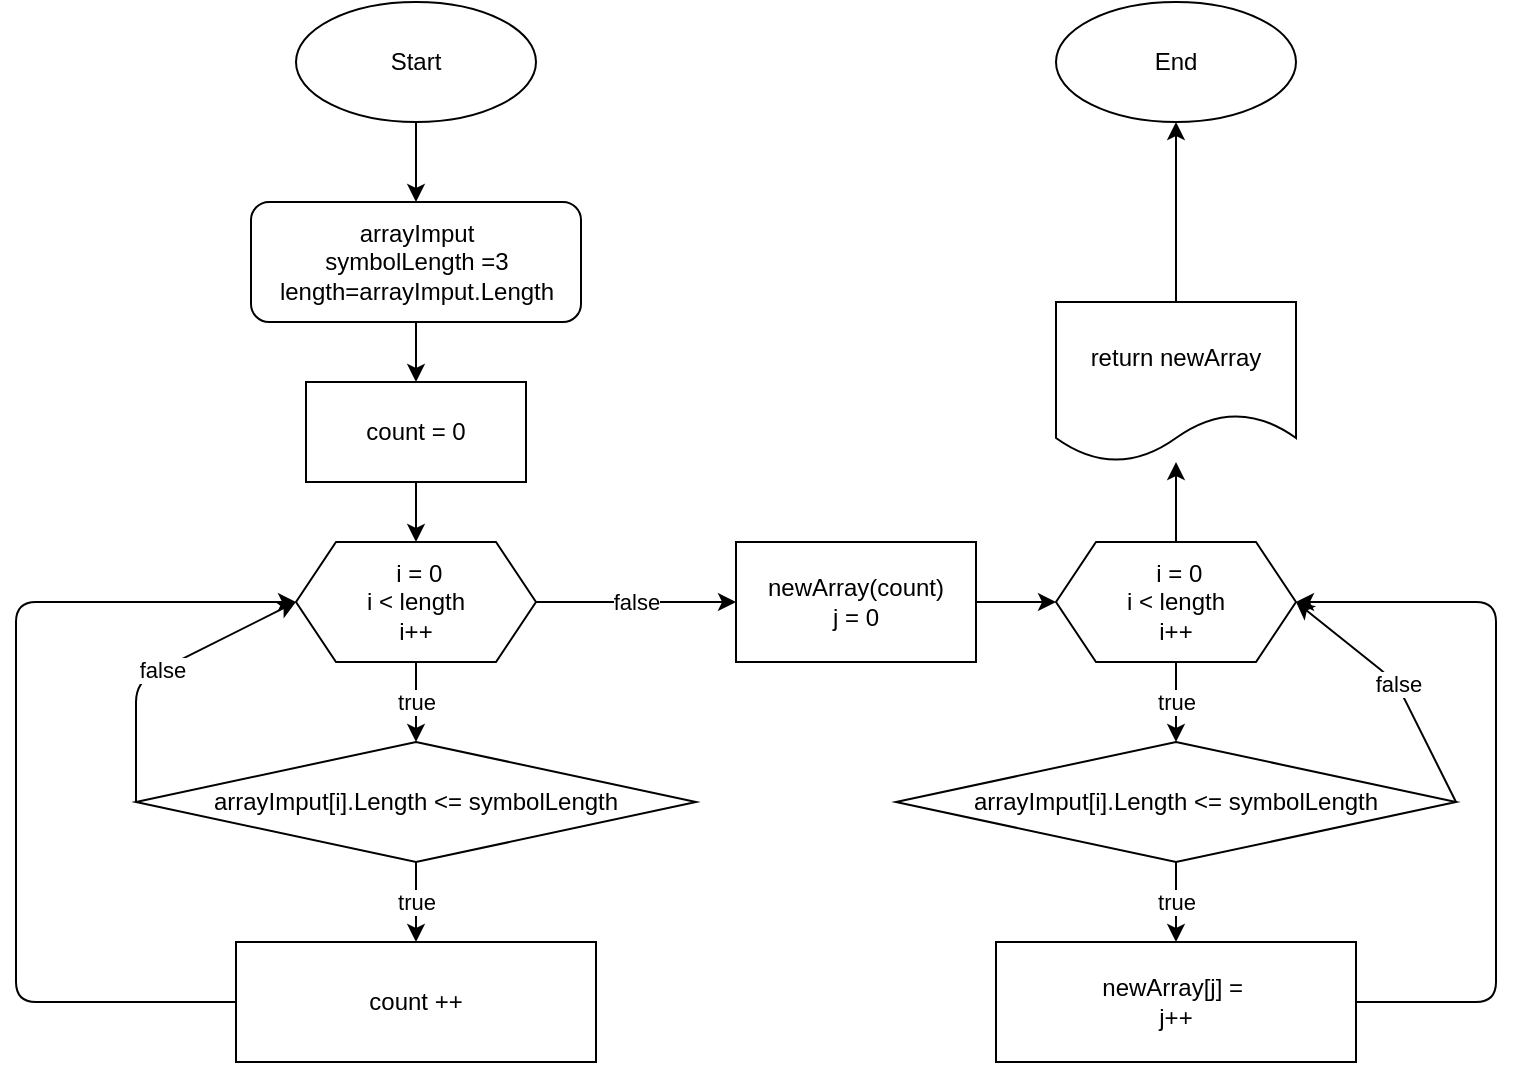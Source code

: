 <mxfile>
    <diagram id="_YZbjGjloOpqzTtBNfNJ" name="Страница 1">
        <mxGraphModel dx="1118" dy="560" grid="1" gridSize="10" guides="1" tooltips="1" connect="1" arrows="1" fold="1" page="1" pageScale="1" pageWidth="827" pageHeight="1169" math="0" shadow="0">
            <root>
                <mxCell id="0"/>
                <mxCell id="1" parent="0"/>
                <mxCell id="9" value="" style="edgeStyle=none;html=1;" edge="1" parent="1" source="2" target="3">
                    <mxGeometry relative="1" as="geometry"/>
                </mxCell>
                <mxCell id="2" value="Start" style="ellipse;whiteSpace=wrap;html=1;" vertex="1" parent="1">
                    <mxGeometry x="180" y="30" width="120" height="60" as="geometry"/>
                </mxCell>
                <mxCell id="24" value="" style="edgeStyle=none;html=1;" edge="1" parent="1" source="3" target="23">
                    <mxGeometry relative="1" as="geometry"/>
                </mxCell>
                <mxCell id="3" value="arrayImput&lt;br&gt;symbolLength =3&lt;br&gt;length=arrayImput.Length" style="rounded=1;whiteSpace=wrap;html=1;" vertex="1" parent="1">
                    <mxGeometry x="157.5" y="130" width="165" height="60" as="geometry"/>
                </mxCell>
                <mxCell id="11" value="true" style="edgeStyle=none;html=1;" edge="1" parent="1" target="5">
                    <mxGeometry relative="1" as="geometry">
                        <mxPoint x="240" y="360" as="sourcePoint"/>
                    </mxGeometry>
                </mxCell>
                <mxCell id="17" value="false" style="edgeStyle=none;html=1;exitX=1;exitY=0.5;exitDx=0;exitDy=0;" edge="1" parent="1" source="22">
                    <mxGeometry relative="1" as="geometry">
                        <mxPoint x="320" y="330" as="sourcePoint"/>
                        <mxPoint x="400" y="330" as="targetPoint"/>
                    </mxGeometry>
                </mxCell>
                <mxCell id="12" value="true" style="edgeStyle=none;html=1;" edge="1" parent="1" source="5" target="7">
                    <mxGeometry relative="1" as="geometry"/>
                </mxCell>
                <mxCell id="5" value="arrayImput[i].Length &amp;lt;= symbolLength" style="rhombus;whiteSpace=wrap;html=1;" vertex="1" parent="1">
                    <mxGeometry x="100" y="400" width="280" height="60" as="geometry"/>
                </mxCell>
                <mxCell id="7" value="count ++" style="rounded=0;whiteSpace=wrap;html=1;" vertex="1" parent="1">
                    <mxGeometry x="150" y="500" width="180" height="60" as="geometry"/>
                </mxCell>
                <mxCell id="15" value="false" style="endArrow=classic;html=1;exitX=0;exitY=0.5;exitDx=0;exitDy=0;entryX=0;entryY=0.5;entryDx=0;entryDy=0;" edge="1" parent="1" source="5" target="22">
                    <mxGeometry width="50" height="50" relative="1" as="geometry">
                        <mxPoint x="230" y="320" as="sourcePoint"/>
                        <mxPoint y="430" as="targetPoint"/>
                        <Array as="points">
                            <mxPoint x="100" y="370"/>
                        </Array>
                    </mxGeometry>
                </mxCell>
                <mxCell id="22" value="&amp;nbsp;i = 0&lt;br&gt;i &amp;lt; length&lt;br&gt;i++" style="shape=hexagon;perimeter=hexagonPerimeter2;whiteSpace=wrap;html=1;fixedSize=1;" vertex="1" parent="1">
                    <mxGeometry x="180" y="300" width="120" height="60" as="geometry"/>
                </mxCell>
                <mxCell id="25" value="" style="edgeStyle=none;html=1;" edge="1" parent="1" source="23" target="22">
                    <mxGeometry relative="1" as="geometry"/>
                </mxCell>
                <mxCell id="23" value="count = 0" style="rounded=0;whiteSpace=wrap;html=1;" vertex="1" parent="1">
                    <mxGeometry x="185" y="220" width="110" height="50" as="geometry"/>
                </mxCell>
                <mxCell id="26" value="" style="endArrow=classic;html=1;exitX=0;exitY=0.5;exitDx=0;exitDy=0;entryX=0;entryY=0.5;entryDx=0;entryDy=0;" edge="1" parent="1" source="7" target="22">
                    <mxGeometry width="50" height="50" relative="1" as="geometry">
                        <mxPoint x="60" y="520" as="sourcePoint"/>
                        <mxPoint x="110" y="470" as="targetPoint"/>
                        <Array as="points">
                            <mxPoint x="40" y="530"/>
                            <mxPoint x="40" y="330"/>
                        </Array>
                    </mxGeometry>
                </mxCell>
                <mxCell id="32" value="" style="edgeStyle=none;html=1;" edge="1" parent="1" source="27" target="28">
                    <mxGeometry relative="1" as="geometry"/>
                </mxCell>
                <mxCell id="27" value="newArray(count)&lt;br&gt;j = 0" style="rounded=0;whiteSpace=wrap;html=1;" vertex="1" parent="1">
                    <mxGeometry x="400" y="300" width="120" height="60" as="geometry"/>
                </mxCell>
                <mxCell id="38" value="" style="edgeStyle=none;html=1;" edge="1" parent="1" source="28" target="37">
                    <mxGeometry relative="1" as="geometry"/>
                </mxCell>
                <mxCell id="28" value="&amp;nbsp;i = 0&lt;br&gt;i &amp;lt; length&lt;br&gt;i++" style="shape=hexagon;perimeter=hexagonPerimeter2;whiteSpace=wrap;html=1;fixedSize=1;" vertex="1" parent="1">
                    <mxGeometry x="560" y="300" width="120" height="60" as="geometry"/>
                </mxCell>
                <mxCell id="29" value="arrayImput[i].Length &amp;lt;= symbolLength" style="rhombus;whiteSpace=wrap;html=1;" vertex="1" parent="1">
                    <mxGeometry x="480" y="400" width="280" height="60" as="geometry"/>
                </mxCell>
                <mxCell id="30" value="newArray[j] =&amp;nbsp;&lt;br&gt;j++" style="rounded=0;whiteSpace=wrap;html=1;" vertex="1" parent="1">
                    <mxGeometry x="530" y="500" width="180" height="60" as="geometry"/>
                </mxCell>
                <mxCell id="31" value="true" style="edgeStyle=none;html=1;entryX=0.5;entryY=0;entryDx=0;entryDy=0;exitX=0.5;exitY=1;exitDx=0;exitDy=0;" edge="1" parent="1" source="28" target="29">
                    <mxGeometry relative="1" as="geometry">
                        <mxPoint x="250" y="370" as="sourcePoint"/>
                        <mxPoint x="250" y="410" as="targetPoint"/>
                        <Array as="points"/>
                    </mxGeometry>
                </mxCell>
                <mxCell id="34" value="true" style="edgeStyle=none;html=1;exitX=0.5;exitY=1;exitDx=0;exitDy=0;entryX=0.5;entryY=0;entryDx=0;entryDy=0;" edge="1" parent="1" source="29" target="30">
                    <mxGeometry relative="1" as="geometry">
                        <mxPoint x="620" y="480" as="sourcePoint"/>
                        <mxPoint x="620" y="520" as="targetPoint"/>
                        <Array as="points"/>
                    </mxGeometry>
                </mxCell>
                <mxCell id="35" value="false" style="endArrow=classic;html=1;exitX=1;exitY=0.5;exitDx=0;exitDy=0;entryX=1;entryY=0.5;entryDx=0;entryDy=0;" edge="1" parent="1" source="29" target="28">
                    <mxGeometry width="50" height="50" relative="1" as="geometry">
                        <mxPoint x="720" y="350" as="sourcePoint"/>
                        <mxPoint x="800" y="250" as="targetPoint"/>
                        <Array as="points">
                            <mxPoint x="730" y="370"/>
                        </Array>
                    </mxGeometry>
                </mxCell>
                <mxCell id="36" value="" style="endArrow=classic;html=1;exitX=1;exitY=0.5;exitDx=0;exitDy=0;entryX=1;entryY=0.5;entryDx=0;entryDy=0;" edge="1" parent="1" source="30" target="28">
                    <mxGeometry width="50" height="50" relative="1" as="geometry">
                        <mxPoint x="390" y="330" as="sourcePoint"/>
                        <mxPoint x="440" y="280" as="targetPoint"/>
                        <Array as="points">
                            <mxPoint x="780" y="530"/>
                            <mxPoint x="780" y="330"/>
                        </Array>
                    </mxGeometry>
                </mxCell>
                <mxCell id="40" value="" style="edgeStyle=none;html=1;" edge="1" parent="1" source="37" target="39">
                    <mxGeometry relative="1" as="geometry"/>
                </mxCell>
                <mxCell id="37" value="return newArray" style="shape=document;whiteSpace=wrap;html=1;boundedLbl=1;" vertex="1" parent="1">
                    <mxGeometry x="560" y="180" width="120" height="80" as="geometry"/>
                </mxCell>
                <mxCell id="39" value="End" style="ellipse;whiteSpace=wrap;html=1;" vertex="1" parent="1">
                    <mxGeometry x="560" y="30" width="120" height="60" as="geometry"/>
                </mxCell>
            </root>
        </mxGraphModel>
    </diagram>
</mxfile>